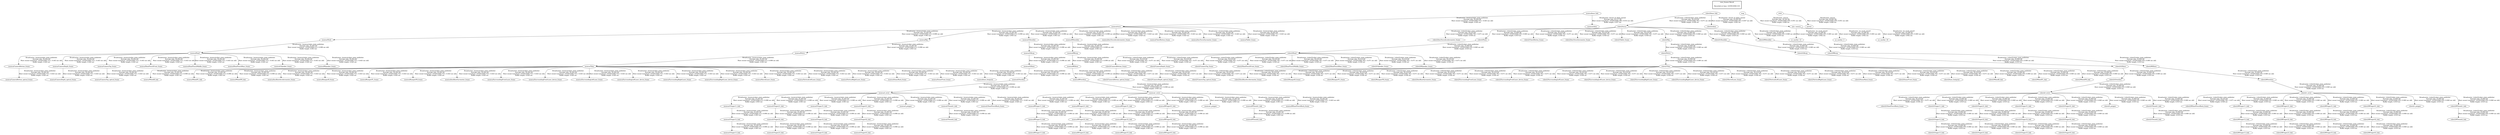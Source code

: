 digraph G {
"monica/Neck" -> "monica/Head"[label="Broadcaster: /monica/robot_state_publisher\nAverage rate: 25.293 Hz\nMost recent transform: 1435914560.212 ( 0.098 sec old)\nBuffer length: 4.903 sec\n"];
"monica/torso" -> "monica/Neck"[label="Broadcaster: /monica/robot_state_publisher\nAverage rate: 25.293 Hz\nMost recent transform: 1435914560.212 ( 0.098 sec old)\nBuffer length: 4.903 sec\n"];
"monica/base_link" -> "monica/torso"[label="Broadcaster: /monica/robot_state_publisher\nAverage rate: 50.202 Hz\nMost recent transform: 1435914560.753 ( -0.443 sec old)\nBuffer length: 4.920 sec\n"];
"monica/Hip" -> "monica/Pelvis"[label="Broadcaster: /monica/robot_state_publisher\nAverage rate: 25.293 Hz\nMost recent transform: 1435914560.212 ( 0.098 sec old)\nBuffer length: 4.903 sec\n"];
"monica/torso" -> "monica/Hip"[label="Broadcaster: /monica/robot_state_publisher\nAverage rate: 25.293 Hz\nMost recent transform: 1435914560.212 ( 0.098 sec old)\nBuffer length: 4.903 sec\n"];
"monica/Pelvis" -> "monica/Tibia"[label="Broadcaster: /monica/robot_state_publisher\nAverage rate: 25.293 Hz\nMost recent transform: 1435914560.212 ( 0.098 sec old)\nBuffer length: 4.903 sec\n"];
"monica/LElbow" -> "monica/LForeArm"[label="Broadcaster: /monica/robot_state_publisher\nAverage rate: 25.293 Hz\nMost recent transform: 1435914560.212 ( 0.098 sec old)\nBuffer length: 4.903 sec\n"];
"monica/LBicep" -> "monica/LElbow"[label="Broadcaster: /monica/robot_state_publisher\nAverage rate: 25.293 Hz\nMost recent transform: 1435914560.212 ( 0.098 sec old)\nBuffer length: 4.903 sec\n"];
"monica/LShoulder" -> "monica/LBicep"[label="Broadcaster: /monica/robot_state_publisher\nAverage rate: 25.293 Hz\nMost recent transform: 1435914560.212 ( 0.098 sec old)\nBuffer length: 4.903 sec\n"];
"monica/l_wrist" -> "monica/LFinger11_link"[label="Broadcaster: /monica/robot_state_publisher\nAverage rate: 25.293 Hz\nMost recent transform: 1435914560.212 ( 0.098 sec old)\nBuffer length: 4.903 sec\n"];
"monica/LForeArm" -> "monica/l_wrist"[label="Broadcaster: /monica/robot_state_publisher\nAverage rate: 25.293 Hz\nMost recent transform: 1435914560.212 ( 0.098 sec old)\nBuffer length: 4.903 sec\n"];
"monica/LFinger11_link" -> "monica/LFinger12_link"[label="Broadcaster: /monica/robot_state_publisher\nAverage rate: 25.293 Hz\nMost recent transform: 1435914560.212 ( 0.098 sec old)\nBuffer length: 4.903 sec\n"];
"monica/LFinger12_link" -> "monica/LFinger13_link"[label="Broadcaster: /monica/robot_state_publisher\nAverage rate: 25.293 Hz\nMost recent transform: 1435914560.212 ( 0.098 sec old)\nBuffer length: 4.903 sec\n"];
"monica/l_wrist" -> "monica/LFinger21_link"[label="Broadcaster: /monica/robot_state_publisher\nAverage rate: 25.293 Hz\nMost recent transform: 1435914560.212 ( 0.098 sec old)\nBuffer length: 4.903 sec\n"];
"monica/LFinger21_link" -> "monica/LFinger22_link"[label="Broadcaster: /monica/robot_state_publisher\nAverage rate: 25.293 Hz\nMost recent transform: 1435914560.212 ( 0.098 sec old)\nBuffer length: 4.903 sec\n"];
"monica/LFinger22_link" -> "monica/LFinger23_link"[label="Broadcaster: /monica/robot_state_publisher\nAverage rate: 25.293 Hz\nMost recent transform: 1435914560.212 ( 0.098 sec old)\nBuffer length: 4.903 sec\n"];
"monica/l_wrist" -> "monica/LFinger31_link"[label="Broadcaster: /monica/robot_state_publisher\nAverage rate: 25.293 Hz\nMost recent transform: 1435914560.212 ( 0.098 sec old)\nBuffer length: 4.903 sec\n"];
"monica/LFinger31_link" -> "monica/LFinger32_link"[label="Broadcaster: /monica/robot_state_publisher\nAverage rate: 25.293 Hz\nMost recent transform: 1435914560.212 ( 0.098 sec old)\nBuffer length: 4.903 sec\n"];
"monica/LFinger32_link" -> "monica/LFinger33_link"[label="Broadcaster: /monica/robot_state_publisher\nAverage rate: 25.293 Hz\nMost recent transform: 1435914560.212 ( 0.098 sec old)\nBuffer length: 4.903 sec\n"];
"monica/l_wrist" -> "monica/LFinger41_link"[label="Broadcaster: /monica/robot_state_publisher\nAverage rate: 25.293 Hz\nMost recent transform: 1435914560.212 ( 0.098 sec old)\nBuffer length: 4.903 sec\n"];
"monica/LFinger41_link" -> "monica/LFinger42_link"[label="Broadcaster: /monica/robot_state_publisher\nAverage rate: 25.293 Hz\nMost recent transform: 1435914560.212 ( 0.098 sec old)\nBuffer length: 4.903 sec\n"];
"monica/LFinger42_link" -> "monica/LFinger43_link"[label="Broadcaster: /monica/robot_state_publisher\nAverage rate: 25.293 Hz\nMost recent transform: 1435914560.212 ( 0.098 sec old)\nBuffer length: 4.903 sec\n"];
"monica/l_wrist" -> "monica/l_gripper"[label="Broadcaster: /monica/robot_state_publisher\nAverage rate: 25.293 Hz\nMost recent transform: 1435914560.212 ( 0.098 sec old)\nBuffer length: 4.903 sec\n"];
"monica/torso" -> "monica/LShoulder"[label="Broadcaster: /monica/robot_state_publisher\nAverage rate: 25.293 Hz\nMost recent transform: 1435914560.212 ( 0.098 sec old)\nBuffer length: 4.903 sec\n"];
"monica/l_wrist" -> "monica/LThumb1_link"[label="Broadcaster: /monica/robot_state_publisher\nAverage rate: 25.293 Hz\nMost recent transform: 1435914560.212 ( 0.098 sec old)\nBuffer length: 4.903 sec\n"];
"monica/LThumb1_link" -> "monica/LThumb2_link"[label="Broadcaster: /monica/robot_state_publisher\nAverage rate: 25.293 Hz\nMost recent transform: 1435914560.212 ( 0.098 sec old)\nBuffer length: 4.903 sec\n"];
"monica/RElbow" -> "monica/RForeArm"[label="Broadcaster: /monica/robot_state_publisher\nAverage rate: 25.293 Hz\nMost recent transform: 1435914560.212 ( 0.098 sec old)\nBuffer length: 4.903 sec\n"];
"monica/RBicep" -> "monica/RElbow"[label="Broadcaster: /monica/robot_state_publisher\nAverage rate: 25.293 Hz\nMost recent transform: 1435914560.212 ( 0.098 sec old)\nBuffer length: 4.903 sec\n"];
"monica/RShoulder" -> "monica/RBicep"[label="Broadcaster: /monica/robot_state_publisher\nAverage rate: 25.293 Hz\nMost recent transform: 1435914560.212 ( 0.098 sec old)\nBuffer length: 4.903 sec\n"];
"monica/r_wrist" -> "monica/RFinger11_link"[label="Broadcaster: /monica/robot_state_publisher\nAverage rate: 25.293 Hz\nMost recent transform: 1435914560.212 ( 0.098 sec old)\nBuffer length: 4.903 sec\n"];
"monica/RForeArm" -> "monica/r_wrist"[label="Broadcaster: /monica/robot_state_publisher\nAverage rate: 25.293 Hz\nMost recent transform: 1435914560.212 ( 0.098 sec old)\nBuffer length: 4.903 sec\n"];
"monica/RFinger11_link" -> "monica/RFinger12_link"[label="Broadcaster: /monica/robot_state_publisher\nAverage rate: 25.293 Hz\nMost recent transform: 1435914560.212 ( 0.098 sec old)\nBuffer length: 4.903 sec\n"];
"monica/RFinger12_link" -> "monica/RFinger13_link"[label="Broadcaster: /monica/robot_state_publisher\nAverage rate: 25.293 Hz\nMost recent transform: 1435914560.212 ( 0.098 sec old)\nBuffer length: 4.903 sec\n"];
"monica/r_wrist" -> "monica/RFinger21_link"[label="Broadcaster: /monica/robot_state_publisher\nAverage rate: 25.293 Hz\nMost recent transform: 1435914560.212 ( 0.098 sec old)\nBuffer length: 4.903 sec\n"];
"monica/RFinger21_link" -> "monica/RFinger22_link"[label="Broadcaster: /monica/robot_state_publisher\nAverage rate: 25.293 Hz\nMost recent transform: 1435914560.212 ( 0.098 sec old)\nBuffer length: 4.903 sec\n"];
"monica/RFinger22_link" -> "monica/RFinger23_link"[label="Broadcaster: /monica/robot_state_publisher\nAverage rate: 25.293 Hz\nMost recent transform: 1435914560.212 ( 0.098 sec old)\nBuffer length: 4.903 sec\n"];
"monica/r_wrist" -> "monica/RFinger31_link"[label="Broadcaster: /monica/robot_state_publisher\nAverage rate: 25.293 Hz\nMost recent transform: 1435914560.212 ( 0.098 sec old)\nBuffer length: 4.903 sec\n"];
"monica/RFinger31_link" -> "monica/RFinger32_link"[label="Broadcaster: /monica/robot_state_publisher\nAverage rate: 25.293 Hz\nMost recent transform: 1435914560.212 ( 0.098 sec old)\nBuffer length: 4.903 sec\n"];
"monica/RFinger32_link" -> "monica/RFinger33_link"[label="Broadcaster: /monica/robot_state_publisher\nAverage rate: 25.293 Hz\nMost recent transform: 1435914560.212 ( 0.098 sec old)\nBuffer length: 4.903 sec\n"];
"monica/r_wrist" -> "monica/RFinger41_link"[label="Broadcaster: /monica/robot_state_publisher\nAverage rate: 25.293 Hz\nMost recent transform: 1435914560.212 ( 0.098 sec old)\nBuffer length: 4.903 sec\n"];
"monica/RFinger41_link" -> "monica/RFinger42_link"[label="Broadcaster: /monica/robot_state_publisher\nAverage rate: 25.293 Hz\nMost recent transform: 1435914560.212 ( 0.098 sec old)\nBuffer length: 4.903 sec\n"];
"monica/RFinger42_link" -> "monica/RFinger43_link"[label="Broadcaster: /monica/robot_state_publisher\nAverage rate: 25.293 Hz\nMost recent transform: 1435914560.212 ( 0.098 sec old)\nBuffer length: 4.903 sec\n"];
"monica/r_wrist" -> "monica/r_gripper"[label="Broadcaster: /monica/robot_state_publisher\nAverage rate: 25.293 Hz\nMost recent transform: 1435914560.212 ( 0.098 sec old)\nBuffer length: 4.903 sec\n"];
"monica/torso" -> "monica/RShoulder"[label="Broadcaster: /monica/robot_state_publisher\nAverage rate: 25.293 Hz\nMost recent transform: 1435914560.212 ( 0.098 sec old)\nBuffer length: 4.903 sec\n"];
"monica/r_wrist" -> "monica/RThumb1_link"[label="Broadcaster: /monica/robot_state_publisher\nAverage rate: 25.293 Hz\nMost recent transform: 1435914560.212 ( 0.098 sec old)\nBuffer length: 4.903 sec\n"];
"monica/RThumb1_link" -> "monica/RThumb2_link"[label="Broadcaster: /monica/robot_state_publisher\nAverage rate: 25.293 Hz\nMost recent transform: 1435914560.212 ( 0.098 sec old)\nBuffer length: 4.903 sec\n"];
"monica/Tibia" -> "monica/WheelB_link"[label="Broadcaster: /monica/robot_state_publisher\nAverage rate: 25.293 Hz\nMost recent transform: 1435914560.212 ( 0.098 sec old)\nBuffer length: 4.903 sec\n"];
"monica/Tibia" -> "monica/WheelFL_link"[label="Broadcaster: /monica/robot_state_publisher\nAverage rate: 25.293 Hz\nMost recent transform: 1435914560.212 ( 0.098 sec old)\nBuffer length: 4.903 sec\n"];
"monica/Tibia" -> "monica/WheelFR_link"[label="Broadcaster: /monica/robot_state_publisher\nAverage rate: 25.293 Hz\nMost recent transform: 1435914560.212 ( 0.098 sec old)\nBuffer length: 4.903 sec\n"];
"monica/Tibia" -> "monica/ImuBaseAccelerometer_frame"[label="Broadcaster: /monica/robot_state_publisher\nAverage rate: 50.202 Hz\nMost recent transform: 1435914560.753 ( -0.443 sec old)\nBuffer length: 4.920 sec\n"];
"monica/torso" -> "monica/ImuTorsoAccelerometer_frame"[label="Broadcaster: /monica/robot_state_publisher\nAverage rate: 50.202 Hz\nMost recent transform: 1435914560.753 ( -0.443 sec old)\nBuffer length: 4.920 sec\n"];
"monica/Tibia" -> "monica/BumperB_frame"[label="Broadcaster: /monica/robot_state_publisher\nAverage rate: 50.202 Hz\nMost recent transform: 1435914560.753 ( -0.443 sec old)\nBuffer length: 4.920 sec\n"];
"monica/Tibia" -> "monica/BumperFL_frame"[label="Broadcaster: /monica/robot_state_publisher\nAverage rate: 50.202 Hz\nMost recent transform: 1435914560.753 ( -0.443 sec old)\nBuffer length: 4.920 sec\n"];
"monica/Tibia" -> "monica/BumperFR_frame"[label="Broadcaster: /monica/robot_state_publisher\nAverage rate: 50.202 Hz\nMost recent transform: 1435914560.753 ( -0.443 sec old)\nBuffer length: 4.920 sec\n"];
"monica/CameraBottom_frame" -> "monica/CameraBottom_optical_frame"[label="Broadcaster: /monica/robot_state_publisher\nAverage rate: 50.202 Hz\nMost recent transform: 1435914560.753 ( -0.443 sec old)\nBuffer length: 4.920 sec\n"];
"monica/Head" -> "monica/CameraBottom_frame"[label="Broadcaster: /monica/robot_state_publisher\nAverage rate: 50.202 Hz\nMost recent transform: 1435914560.753 ( -0.443 sec old)\nBuffer length: 4.920 sec\n"];
"monica/CameraDepth_frame" -> "monica/CameraDepth_optical_frame"[label="Broadcaster: /monica/robot_state_publisher\nAverage rate: 50.202 Hz\nMost recent transform: 1435914560.753 ( -0.443 sec old)\nBuffer length: 4.920 sec\n"];
"monica/Head" -> "monica/CameraDepth_frame"[label="Broadcaster: /monica/robot_state_publisher\nAverage rate: 50.202 Hz\nMost recent transform: 1435914560.753 ( -0.443 sec old)\nBuffer length: 4.920 sec\n"];
"monica/CameraTop_frame" -> "monica/CameraTop_optical_frame"[label="Broadcaster: /monica/robot_state_publisher\nAverage rate: 50.202 Hz\nMost recent transform: 1435914560.753 ( -0.443 sec old)\nBuffer length: 4.920 sec\n"];
"monica/Head" -> "monica/CameraTop_frame"[label="Broadcaster: /monica/robot_state_publisher\nAverage rate: 50.202 Hz\nMost recent transform: 1435914560.753 ( -0.443 sec old)\nBuffer length: 4.920 sec\n"];
"monica/torso" -> "monica/ChestButton_frame"[label="Broadcaster: /monica/robot_state_publisher\nAverage rate: 50.202 Hz\nMost recent transform: 1435914560.753 ( -0.443 sec old)\nBuffer length: 4.920 sec\n"];
"monica/Tibia" -> "monica/ImuBaseGyrometer_frame"[label="Broadcaster: /monica/robot_state_publisher\nAverage rate: 50.202 Hz\nMost recent transform: 1435914560.753 ( -0.443 sec old)\nBuffer length: 4.920 sec\n"];
"monica/torso" -> "monica/ImuTorsoGyrometer_frame"[label="Broadcaster: /monica/robot_state_publisher\nAverage rate: 50.202 Hz\nMost recent transform: 1435914560.753 ( -0.443 sec old)\nBuffer length: 4.920 sec\n"];
"monica/Head" -> "monica/HeadTouchFront_frame"[label="Broadcaster: /monica/robot_state_publisher\nAverage rate: 50.202 Hz\nMost recent transform: 1435914560.753 ( -0.443 sec old)\nBuffer length: 4.920 sec\n"];
"monica/Head" -> "monica/HeadTouchMiddle_frame"[label="Broadcaster: /monica/robot_state_publisher\nAverage rate: 50.202 Hz\nMost recent transform: 1435914560.753 ( -0.443 sec old)\nBuffer length: 4.920 sec\n"];
"monica/Head" -> "monica/HeadTouchRear_frame"[label="Broadcaster: /monica/robot_state_publisher\nAverage rate: 50.202 Hz\nMost recent transform: 1435914560.753 ( -0.443 sec old)\nBuffer length: 4.920 sec\n"];
"monica/l_wrist" -> "monica/LHandTouchBack_frame"[label="Broadcaster: /monica/robot_state_publisher\nAverage rate: 50.202 Hz\nMost recent transform: 1435914560.753 ( -0.443 sec old)\nBuffer length: 4.920 sec\n"];
"monica/Tibia" -> "monica/SurroundingFrontLaser_frame"[label="Broadcaster: /monica/robot_state_publisher\nAverage rate: 50.202 Hz\nMost recent transform: 1435914560.753 ( -0.443 sec old)\nBuffer length: 4.920 sec\n"];
"monica/Tibia" -> "monica/SurroundingFrontLaser_device_frame"[label="Broadcaster: /monica/robot_state_publisher\nAverage rate: 50.202 Hz\nMost recent transform: 1435914560.753 ( -0.443 sec old)\nBuffer length: 4.920 sec\n"];
"monica/Tibia" -> "monica/SurroundingLeftLaser_frame"[label="Broadcaster: /monica/robot_state_publisher\nAverage rate: 50.202 Hz\nMost recent transform: 1435914560.753 ( -0.443 sec old)\nBuffer length: 4.920 sec\n"];
"monica/Tibia" -> "monica/SurroundingLeftLaser_device_frame"[label="Broadcaster: /monica/robot_state_publisher\nAverage rate: 50.202 Hz\nMost recent transform: 1435914560.753 ( -0.443 sec old)\nBuffer length: 4.920 sec\n"];
"monica/Tibia" -> "monica/SurroundingRightLaser_frame"[label="Broadcaster: /monica/robot_state_publisher\nAverage rate: 50.202 Hz\nMost recent transform: 1435914560.753 ( -0.443 sec old)\nBuffer length: 4.920 sec\n"];
"monica/Tibia" -> "monica/SurroundingRightLaser_device_frame"[label="Broadcaster: /monica/robot_state_publisher\nAverage rate: 50.202 Hz\nMost recent transform: 1435914560.753 ( -0.443 sec old)\nBuffer length: 4.920 sec\n"];
"monica/Tibia" -> "monica/ShovelLaser_frame"[label="Broadcaster: /monica/robot_state_publisher\nAverage rate: 50.202 Hz\nMost recent transform: 1435914560.753 ( -0.443 sec old)\nBuffer length: 4.920 sec\n"];
"monica/Tibia" -> "monica/VerticalLeftLaser_frame"[label="Broadcaster: /monica/robot_state_publisher\nAverage rate: 50.202 Hz\nMost recent transform: 1435914560.753 ( -0.443 sec old)\nBuffer length: 4.920 sec\n"];
"monica/Tibia" -> "monica/VerticalRightLaser_frame"[label="Broadcaster: /monica/robot_state_publisher\nAverage rate: 50.202 Hz\nMost recent transform: 1435914560.753 ( -0.443 sec old)\nBuffer length: 4.920 sec\n"];
"monica/r_wrist" -> "monica/RHandTouchBack_frame"[label="Broadcaster: /monica/robot_state_publisher\nAverage rate: 50.202 Hz\nMost recent transform: 1435914560.753 ( -0.443 sec old)\nBuffer length: 4.920 sec\n"];
"monica/Tibia" -> "monica/SonarBack_frame"[label="Broadcaster: /monica/robot_state_publisher\nAverage rate: 50.202 Hz\nMost recent transform: 1435914560.753 ( -0.443 sec old)\nBuffer length: 4.920 sec\n"];
"monica/Tibia" -> "monica/SonarFront_frame"[label="Broadcaster: /monica/robot_state_publisher\nAverage rate: 50.202 Hz\nMost recent transform: 1435914560.753 ( -0.443 sec old)\nBuffer length: 4.920 sec\n"];
"monica/Head" -> "monica/LSpeaker_frame"[label="Broadcaster: /monica/robot_state_publisher\nAverage rate: 50.202 Hz\nMost recent transform: 1435914560.753 ( -0.443 sec old)\nBuffer length: 4.920 sec\n"];
"monica/Head" -> "monica/RSpeaker_frame"[label="Broadcaster: /monica/robot_state_publisher\nAverage rate: 50.202 Hz\nMost recent transform: 1435914560.753 ( -0.443 sec old)\nBuffer length: 4.920 sec\n"];
"monica/torso" -> "monica/Tablet_frame"[label="Broadcaster: /monica/robot_state_publisher\nAverage rate: 50.202 Hz\nMost recent transform: 1435914560.753 ( -0.443 sec old)\nBuffer length: 4.920 sec\n"];
"monica/Tibia" -> "monica/base_footprint"[label="Broadcaster: /monica/robot_state_publisher\nAverage rate: 50.202 Hz\nMost recent transform: 1435914560.753 ( -0.443 sec old)\nBuffer length: 4.920 sec\n"];
"robot2/Tibia" -> "robot2/ImuBaseAccelerometer_frame"[label="Broadcaster: /robot2/robot_state_publisher\nAverage rate: 50.219 Hz\nMost recent transform: 1435914560.782 ( -0.471 sec old)\nBuffer length: 4.938 sec\n"];
"robot2/Pelvis" -> "robot2/Tibia"[label="Broadcaster: /robot2/robot_state_publisher\nAverage rate: 25.004 Hz\nMost recent transform: 1435914560.250 ( 0.060 sec old)\nBuffer length: 4.919 sec\n"];
"robot2/torso" -> "robot2/ImuTorsoAccelerometer_frame"[label="Broadcaster: /robot2/robot_state_publisher\nAverage rate: 50.219 Hz\nMost recent transform: 1435914560.782 ( -0.471 sec old)\nBuffer length: 4.938 sec\n"];
"robot2/base_link" -> "robot2/torso"[label="Broadcaster: /robot2/robot_state_publisher\nAverage rate: 50.219 Hz\nMost recent transform: 1435914560.782 ( -0.471 sec old)\nBuffer length: 4.938 sec\n"];
"robot2/Tibia" -> "robot2/BumperB_frame"[label="Broadcaster: /robot2/robot_state_publisher\nAverage rate: 50.219 Hz\nMost recent transform: 1435914560.782 ( -0.471 sec old)\nBuffer length: 4.938 sec\n"];
"robot2/Tibia" -> "robot2/BumperFL_frame"[label="Broadcaster: /robot2/robot_state_publisher\nAverage rate: 50.219 Hz\nMost recent transform: 1435914560.782 ( -0.471 sec old)\nBuffer length: 4.938 sec\n"];
"robot2/Tibia" -> "robot2/BumperFR_frame"[label="Broadcaster: /robot2/robot_state_publisher\nAverage rate: 50.219 Hz\nMost recent transform: 1435914560.782 ( -0.471 sec old)\nBuffer length: 4.938 sec\n"];
"robot2/CameraBottom_frame" -> "robot2/CameraBottom_optical_frame"[label="Broadcaster: /robot2/robot_state_publisher\nAverage rate: 50.219 Hz\nMost recent transform: 1435914560.782 ( -0.471 sec old)\nBuffer length: 4.938 sec\n"];
"robot2/Head" -> "robot2/CameraBottom_frame"[label="Broadcaster: /robot2/robot_state_publisher\nAverage rate: 50.219 Hz\nMost recent transform: 1435914560.782 ( -0.471 sec old)\nBuffer length: 4.938 sec\n"];
"robot2/Neck" -> "robot2/Head"[label="Broadcaster: /robot2/robot_state_publisher\nAverage rate: 25.004 Hz\nMost recent transform: 1435914560.250 ( 0.060 sec old)\nBuffer length: 4.919 sec\n"];
"robot2/CameraDepth_frame" -> "robot2/CameraDepth_optical_frame"[label="Broadcaster: /robot2/robot_state_publisher\nAverage rate: 50.219 Hz\nMost recent transform: 1435914560.782 ( -0.471 sec old)\nBuffer length: 4.938 sec\n"];
"robot2/Head" -> "robot2/CameraDepth_frame"[label="Broadcaster: /robot2/robot_state_publisher\nAverage rate: 50.219 Hz\nMost recent transform: 1435914560.782 ( -0.471 sec old)\nBuffer length: 4.938 sec\n"];
"robot2/CameraTop_frame" -> "robot2/CameraTop_optical_frame"[label="Broadcaster: /robot2/robot_state_publisher\nAverage rate: 50.219 Hz\nMost recent transform: 1435914560.782 ( -0.471 sec old)\nBuffer length: 4.938 sec\n"];
"robot2/Head" -> "robot2/CameraTop_frame"[label="Broadcaster: /robot2/robot_state_publisher\nAverage rate: 50.219 Hz\nMost recent transform: 1435914560.782 ( -0.471 sec old)\nBuffer length: 4.938 sec\n"];
"robot2/torso" -> "robot2/ChestButton_frame"[label="Broadcaster: /robot2/robot_state_publisher\nAverage rate: 50.219 Hz\nMost recent transform: 1435914560.782 ( -0.471 sec old)\nBuffer length: 4.938 sec\n"];
"robot2/Tibia" -> "robot2/ImuBaseGyrometer_frame"[label="Broadcaster: /robot2/robot_state_publisher\nAverage rate: 50.219 Hz\nMost recent transform: 1435914560.782 ( -0.471 sec old)\nBuffer length: 4.938 sec\n"];
"robot2/torso" -> "robot2/ImuTorsoGyrometer_frame"[label="Broadcaster: /robot2/robot_state_publisher\nAverage rate: 50.219 Hz\nMost recent transform: 1435914560.782 ( -0.471 sec old)\nBuffer length: 4.938 sec\n"];
"robot2/Head" -> "robot2/HeadTouchFront_frame"[label="Broadcaster: /robot2/robot_state_publisher\nAverage rate: 50.219 Hz\nMost recent transform: 1435914560.782 ( -0.471 sec old)\nBuffer length: 4.938 sec\n"];
"robot2/Head" -> "robot2/HeadTouchMiddle_frame"[label="Broadcaster: /robot2/robot_state_publisher\nAverage rate: 50.219 Hz\nMost recent transform: 1435914560.782 ( -0.471 sec old)\nBuffer length: 4.938 sec\n"];
"robot2/Head" -> "robot2/HeadTouchRear_frame"[label="Broadcaster: /robot2/robot_state_publisher\nAverage rate: 50.219 Hz\nMost recent transform: 1435914560.782 ( -0.471 sec old)\nBuffer length: 4.938 sec\n"];
"robot2/l_wrist" -> "robot2/LHandTouchBack_frame"[label="Broadcaster: /robot2/robot_state_publisher\nAverage rate: 50.219 Hz\nMost recent transform: 1435914560.782 ( -0.471 sec old)\nBuffer length: 4.938 sec\n"];
"robot2/LForeArm" -> "robot2/l_wrist"[label="Broadcaster: /robot2/robot_state_publisher\nAverage rate: 25.004 Hz\nMost recent transform: 1435914560.250 ( 0.060 sec old)\nBuffer length: 4.919 sec\n"];
"robot2/Tibia" -> "robot2/SurroundingFrontLaser_frame"[label="Broadcaster: /robot2/robot_state_publisher\nAverage rate: 50.219 Hz\nMost recent transform: 1435914560.782 ( -0.471 sec old)\nBuffer length: 4.938 sec\n"];
"robot2/Tibia" -> "robot2/SurroundingFrontLaser_device_frame"[label="Broadcaster: /robot2/robot_state_publisher\nAverage rate: 50.219 Hz\nMost recent transform: 1435914560.782 ( -0.471 sec old)\nBuffer length: 4.938 sec\n"];
"robot2/Tibia" -> "robot2/SurroundingLeftLaser_frame"[label="Broadcaster: /robot2/robot_state_publisher\nAverage rate: 50.219 Hz\nMost recent transform: 1435914560.782 ( -0.471 sec old)\nBuffer length: 4.938 sec\n"];
"robot2/Tibia" -> "robot2/SurroundingLeftLaser_device_frame"[label="Broadcaster: /robot2/robot_state_publisher\nAverage rate: 50.219 Hz\nMost recent transform: 1435914560.782 ( -0.471 sec old)\nBuffer length: 4.938 sec\n"];
"robot2/Tibia" -> "robot2/SurroundingRightLaser_frame"[label="Broadcaster: /robot2/robot_state_publisher\nAverage rate: 50.219 Hz\nMost recent transform: 1435914560.782 ( -0.471 sec old)\nBuffer length: 4.938 sec\n"];
"robot2/Tibia" -> "robot2/SurroundingRightLaser_device_frame"[label="Broadcaster: /robot2/robot_state_publisher\nAverage rate: 50.219 Hz\nMost recent transform: 1435914560.782 ( -0.471 sec old)\nBuffer length: 4.938 sec\n"];
"robot2/Tibia" -> "robot2/ShovelLaser_frame"[label="Broadcaster: /robot2/robot_state_publisher\nAverage rate: 50.219 Hz\nMost recent transform: 1435914560.782 ( -0.471 sec old)\nBuffer length: 4.938 sec\n"];
"robot2/Tibia" -> "robot2/VerticalLeftLaser_frame"[label="Broadcaster: /robot2/robot_state_publisher\nAverage rate: 50.219 Hz\nMost recent transform: 1435914560.782 ( -0.471 sec old)\nBuffer length: 4.938 sec\n"];
"robot2/Tibia" -> "robot2/VerticalRightLaser_frame"[label="Broadcaster: /robot2/robot_state_publisher\nAverage rate: 50.219 Hz\nMost recent transform: 1435914560.782 ( -0.471 sec old)\nBuffer length: 4.938 sec\n"];
"robot2/r_wrist" -> "robot2/RHandTouchBack_frame"[label="Broadcaster: /robot2/robot_state_publisher\nAverage rate: 50.219 Hz\nMost recent transform: 1435914560.782 ( -0.471 sec old)\nBuffer length: 4.938 sec\n"];
"robot2/RForeArm" -> "robot2/r_wrist"[label="Broadcaster: /robot2/robot_state_publisher\nAverage rate: 25.004 Hz\nMost recent transform: 1435914560.250 ( 0.060 sec old)\nBuffer length: 4.919 sec\n"];
"robot2/Tibia" -> "robot2/SonarBack_frame"[label="Broadcaster: /robot2/robot_state_publisher\nAverage rate: 50.219 Hz\nMost recent transform: 1435914560.782 ( -0.471 sec old)\nBuffer length: 4.938 sec\n"];
"robot2/Tibia" -> "robot2/SonarFront_frame"[label="Broadcaster: /robot2/robot_state_publisher\nAverage rate: 50.219 Hz\nMost recent transform: 1435914560.782 ( -0.471 sec old)\nBuffer length: 4.938 sec\n"];
"robot2/Head" -> "robot2/LSpeaker_frame"[label="Broadcaster: /robot2/robot_state_publisher\nAverage rate: 50.219 Hz\nMost recent transform: 1435914560.782 ( -0.471 sec old)\nBuffer length: 4.938 sec\n"];
"robot2/Head" -> "robot2/RSpeaker_frame"[label="Broadcaster: /robot2/robot_state_publisher\nAverage rate: 50.219 Hz\nMost recent transform: 1435914560.782 ( -0.471 sec old)\nBuffer length: 4.938 sec\n"];
"robot2/torso" -> "robot2/Tablet_frame"[label="Broadcaster: /robot2/robot_state_publisher\nAverage rate: 50.219 Hz\nMost recent transform: 1435914560.782 ( -0.471 sec old)\nBuffer length: 4.938 sec\n"];
"robot2/Tibia" -> "robot2/base_footprint"[label="Broadcaster: /robot2/robot_state_publisher\nAverage rate: 50.219 Hz\nMost recent transform: 1435914560.782 ( -0.471 sec old)\nBuffer length: 4.938 sec\n"];
"monica/base_link" -> "monica/odom"[label="Broadcaster: /invert_tf_odom_parent\nAverage rate: 25.117 Hz\nMost recent transform: 1435914560.296 ( 0.014 sec old)\nBuffer length: 4.937 sec\n"];
"robot2/torso" -> "robot2/Neck"[label="Broadcaster: /robot2/robot_state_publisher\nAverage rate: 25.004 Hz\nMost recent transform: 1435914560.250 ( 0.060 sec old)\nBuffer length: 4.919 sec\n"];
"robot2/Hip" -> "robot2/Pelvis"[label="Broadcaster: /robot2/robot_state_publisher\nAverage rate: 25.004 Hz\nMost recent transform: 1435914560.250 ( 0.060 sec old)\nBuffer length: 4.919 sec\n"];
"robot2/torso" -> "robot2/Hip"[label="Broadcaster: /robot2/robot_state_publisher\nAverage rate: 25.004 Hz\nMost recent transform: 1435914560.250 ( 0.060 sec old)\nBuffer length: 4.919 sec\n"];
"robot2/LElbow" -> "robot2/LForeArm"[label="Broadcaster: /robot2/robot_state_publisher\nAverage rate: 25.004 Hz\nMost recent transform: 1435914560.250 ( 0.060 sec old)\nBuffer length: 4.919 sec\n"];
"robot2/LBicep" -> "robot2/LElbow"[label="Broadcaster: /robot2/robot_state_publisher\nAverage rate: 25.004 Hz\nMost recent transform: 1435914560.250 ( 0.060 sec old)\nBuffer length: 4.919 sec\n"];
"robot2/LShoulder" -> "robot2/LBicep"[label="Broadcaster: /robot2/robot_state_publisher\nAverage rate: 25.004 Hz\nMost recent transform: 1435914560.250 ( 0.060 sec old)\nBuffer length: 4.919 sec\n"];
"robot2/l_wrist" -> "robot2/LFinger11_link"[label="Broadcaster: /robot2/robot_state_publisher\nAverage rate: 25.004 Hz\nMost recent transform: 1435914560.250 ( 0.060 sec old)\nBuffer length: 4.919 sec\n"];
"robot2/LFinger11_link" -> "robot2/LFinger12_link"[label="Broadcaster: /robot2/robot_state_publisher\nAverage rate: 25.004 Hz\nMost recent transform: 1435914560.250 ( 0.060 sec old)\nBuffer length: 4.919 sec\n"];
"robot2/LFinger12_link" -> "robot2/LFinger13_link"[label="Broadcaster: /robot2/robot_state_publisher\nAverage rate: 25.004 Hz\nMost recent transform: 1435914560.250 ( 0.060 sec old)\nBuffer length: 4.919 sec\n"];
"robot2/l_wrist" -> "robot2/LFinger21_link"[label="Broadcaster: /robot2/robot_state_publisher\nAverage rate: 25.004 Hz\nMost recent transform: 1435914560.250 ( 0.060 sec old)\nBuffer length: 4.919 sec\n"];
"robot2/LFinger21_link" -> "robot2/LFinger22_link"[label="Broadcaster: /robot2/robot_state_publisher\nAverage rate: 25.004 Hz\nMost recent transform: 1435914560.250 ( 0.060 sec old)\nBuffer length: 4.919 sec\n"];
"robot2/LFinger22_link" -> "robot2/LFinger23_link"[label="Broadcaster: /robot2/robot_state_publisher\nAverage rate: 25.004 Hz\nMost recent transform: 1435914560.250 ( 0.060 sec old)\nBuffer length: 4.919 sec\n"];
"robot2/l_wrist" -> "robot2/LFinger31_link"[label="Broadcaster: /robot2/robot_state_publisher\nAverage rate: 25.004 Hz\nMost recent transform: 1435914560.250 ( 0.060 sec old)\nBuffer length: 4.919 sec\n"];
"robot2/LFinger31_link" -> "robot2/LFinger32_link"[label="Broadcaster: /robot2/robot_state_publisher\nAverage rate: 25.004 Hz\nMost recent transform: 1435914560.250 ( 0.060 sec old)\nBuffer length: 4.919 sec\n"];
"robot2/LFinger32_link" -> "robot2/LFinger33_link"[label="Broadcaster: /robot2/robot_state_publisher\nAverage rate: 25.004 Hz\nMost recent transform: 1435914560.250 ( 0.060 sec old)\nBuffer length: 4.919 sec\n"];
"robot2/l_wrist" -> "robot2/LFinger41_link"[label="Broadcaster: /robot2/robot_state_publisher\nAverage rate: 25.004 Hz\nMost recent transform: 1435914560.250 ( 0.060 sec old)\nBuffer length: 4.919 sec\n"];
"robot2/LFinger41_link" -> "robot2/LFinger42_link"[label="Broadcaster: /robot2/robot_state_publisher\nAverage rate: 25.004 Hz\nMost recent transform: 1435914560.250 ( 0.060 sec old)\nBuffer length: 4.919 sec\n"];
"robot2/LFinger42_link" -> "robot2/LFinger43_link"[label="Broadcaster: /robot2/robot_state_publisher\nAverage rate: 25.004 Hz\nMost recent transform: 1435914560.250 ( 0.060 sec old)\nBuffer length: 4.919 sec\n"];
"robot2/l_wrist" -> "robot2/l_gripper"[label="Broadcaster: /robot2/robot_state_publisher\nAverage rate: 25.004 Hz\nMost recent transform: 1435914560.250 ( 0.060 sec old)\nBuffer length: 4.919 sec\n"];
"robot2/torso" -> "robot2/LShoulder"[label="Broadcaster: /robot2/robot_state_publisher\nAverage rate: 25.004 Hz\nMost recent transform: 1435914560.250 ( 0.060 sec old)\nBuffer length: 4.919 sec\n"];
"robot2/l_wrist" -> "robot2/LThumb1_link"[label="Broadcaster: /robot2/robot_state_publisher\nAverage rate: 25.004 Hz\nMost recent transform: 1435914560.250 ( 0.060 sec old)\nBuffer length: 4.919 sec\n"];
"robot2/LThumb1_link" -> "robot2/LThumb2_link"[label="Broadcaster: /robot2/robot_state_publisher\nAverage rate: 25.004 Hz\nMost recent transform: 1435914560.250 ( 0.060 sec old)\nBuffer length: 4.919 sec\n"];
"robot2/RElbow" -> "robot2/RForeArm"[label="Broadcaster: /robot2/robot_state_publisher\nAverage rate: 25.004 Hz\nMost recent transform: 1435914560.250 ( 0.060 sec old)\nBuffer length: 4.919 sec\n"];
"robot2/RBicep" -> "robot2/RElbow"[label="Broadcaster: /robot2/robot_state_publisher\nAverage rate: 25.004 Hz\nMost recent transform: 1435914560.250 ( 0.060 sec old)\nBuffer length: 4.919 sec\n"];
"robot2/RShoulder" -> "robot2/RBicep"[label="Broadcaster: /robot2/robot_state_publisher\nAverage rate: 25.004 Hz\nMost recent transform: 1435914560.250 ( 0.060 sec old)\nBuffer length: 4.919 sec\n"];
"robot2/r_wrist" -> "robot2/RFinger11_link"[label="Broadcaster: /robot2/robot_state_publisher\nAverage rate: 25.004 Hz\nMost recent transform: 1435914560.250 ( 0.060 sec old)\nBuffer length: 4.919 sec\n"];
"robot2/RFinger11_link" -> "robot2/RFinger12_link"[label="Broadcaster: /robot2/robot_state_publisher\nAverage rate: 25.004 Hz\nMost recent transform: 1435914560.250 ( 0.060 sec old)\nBuffer length: 4.919 sec\n"];
"robot2/RFinger12_link" -> "robot2/RFinger13_link"[label="Broadcaster: /robot2/robot_state_publisher\nAverage rate: 25.004 Hz\nMost recent transform: 1435914560.250 ( 0.060 sec old)\nBuffer length: 4.919 sec\n"];
"robot2/r_wrist" -> "robot2/RFinger21_link"[label="Broadcaster: /robot2/robot_state_publisher\nAverage rate: 25.004 Hz\nMost recent transform: 1435914560.250 ( 0.060 sec old)\nBuffer length: 4.919 sec\n"];
"robot2/RFinger21_link" -> "robot2/RFinger22_link"[label="Broadcaster: /robot2/robot_state_publisher\nAverage rate: 25.004 Hz\nMost recent transform: 1435914560.250 ( 0.060 sec old)\nBuffer length: 4.919 sec\n"];
"robot2/RFinger22_link" -> "robot2/RFinger23_link"[label="Broadcaster: /robot2/robot_state_publisher\nAverage rate: 25.004 Hz\nMost recent transform: 1435914560.250 ( 0.060 sec old)\nBuffer length: 4.919 sec\n"];
"robot2/r_wrist" -> "robot2/RFinger31_link"[label="Broadcaster: /robot2/robot_state_publisher\nAverage rate: 25.004 Hz\nMost recent transform: 1435914560.250 ( 0.060 sec old)\nBuffer length: 4.919 sec\n"];
"robot2/RFinger31_link" -> "robot2/RFinger32_link"[label="Broadcaster: /robot2/robot_state_publisher\nAverage rate: 25.004 Hz\nMost recent transform: 1435914560.250 ( 0.060 sec old)\nBuffer length: 4.919 sec\n"];
"robot2/RFinger32_link" -> "robot2/RFinger33_link"[label="Broadcaster: /robot2/robot_state_publisher\nAverage rate: 25.004 Hz\nMost recent transform: 1435914560.250 ( 0.060 sec old)\nBuffer length: 4.919 sec\n"];
"robot2/r_wrist" -> "robot2/RFinger41_link"[label="Broadcaster: /robot2/robot_state_publisher\nAverage rate: 25.004 Hz\nMost recent transform: 1435914560.250 ( 0.060 sec old)\nBuffer length: 4.919 sec\n"];
"robot2/RFinger41_link" -> "robot2/RFinger42_link"[label="Broadcaster: /robot2/robot_state_publisher\nAverage rate: 25.004 Hz\nMost recent transform: 1435914560.250 ( 0.060 sec old)\nBuffer length: 4.919 sec\n"];
"robot2/RFinger42_link" -> "robot2/RFinger43_link"[label="Broadcaster: /robot2/robot_state_publisher\nAverage rate: 25.004 Hz\nMost recent transform: 1435914560.250 ( 0.060 sec old)\nBuffer length: 4.919 sec\n"];
"robot2/r_wrist" -> "robot2/r_gripper"[label="Broadcaster: /robot2/robot_state_publisher\nAverage rate: 25.004 Hz\nMost recent transform: 1435914560.250 ( 0.060 sec old)\nBuffer length: 4.919 sec\n"];
"robot2/torso" -> "robot2/RShoulder"[label="Broadcaster: /robot2/robot_state_publisher\nAverage rate: 25.004 Hz\nMost recent transform: 1435914560.250 ( 0.060 sec old)\nBuffer length: 4.919 sec\n"];
"robot2/r_wrist" -> "robot2/RThumb1_link"[label="Broadcaster: /robot2/robot_state_publisher\nAverage rate: 25.004 Hz\nMost recent transform: 1435914560.250 ( 0.060 sec old)\nBuffer length: 4.919 sec\n"];
"robot2/RThumb1_link" -> "robot2/RThumb2_link"[label="Broadcaster: /robot2/robot_state_publisher\nAverage rate: 25.004 Hz\nMost recent transform: 1435914560.250 ( 0.060 sec old)\nBuffer length: 4.919 sec\n"];
"robot2/Tibia" -> "robot2/WheelB_link"[label="Broadcaster: /robot2/robot_state_publisher\nAverage rate: 25.004 Hz\nMost recent transform: 1435914560.250 ( 0.060 sec old)\nBuffer length: 4.919 sec\n"];
"robot2/Tibia" -> "robot2/WheelFL_link"[label="Broadcaster: /robot2/robot_state_publisher\nAverage rate: 25.004 Hz\nMost recent transform: 1435914560.250 ( 0.060 sec old)\nBuffer length: 4.919 sec\n"];
"robot2/Tibia" -> "robot2/WheelFR_link"[label="Broadcaster: /robot2/robot_state_publisher\nAverage rate: 25.004 Hz\nMost recent transform: 1435914560.250 ( 0.060 sec old)\nBuffer length: 4.919 sec\n"];
"robot2/base_link" -> "robot2/odom"[label="Broadcaster: /invert_tf_odom_parent\nAverage rate: 25.293 Hz\nMost recent transform: 1435914560.263 ( 0.047 sec old)\nBuffer length: 4.902 sec\n"];
"axis_camera" -> "ar_marker_12"[label="Broadcaster: /ar_track_alvar0\nAverage rate: 10.200 Hz\nMost recent transform: 1435914560.245 ( 0.065 sec old)\nBuffer length: 4.902 sec\n"];
"map" -> "axis_camera"[label="Broadcaster: /server\nAverage rate: 30.322 Hz\nMost recent transform: 1435914560.259 ( 0.051 sec old)\nBuffer length: 4.848 sec\n"];
"axis_camera" -> "ar_marker_3"[label="Broadcaster: /ar_track_alvar0\nAverage rate: 10.200 Hz\nMost recent transform: 1435914560.245 ( 0.065 sec old)\nBuffer length: 4.902 sec\n"];
"axis_camera" -> "ar_marker_16"[label="Broadcaster: /ar_track_alvar0\nAverage rate: 10.200 Hz\nMost recent transform: 1435914560.245 ( 0.065 sec old)\nBuffer length: 4.902 sec\n"];
"child" -> "parent"[label="Broadcaster: /server\nAverage rate: 60.663 Hz\nMost recent transform: 1435914560.259 ( 0.051 sec old)\nBuffer length: 4.846 sec\n"];
edge [style=invis];
 subgraph cluster_legend { style=bold; color=black; label ="view_frames Result";
"Recorded at time: 1435914560.310"[ shape=plaintext ] ;
 }->"monica/base_link";
edge [style=invis];
 subgraph cluster_legend { style=bold; color=black; label ="view_frames Result";
"Recorded at time: 1435914560.310"[ shape=plaintext ] ;
 }->"robot2/base_link";
edge [style=invis];
 subgraph cluster_legend { style=bold; color=black; label ="view_frames Result";
"Recorded at time: 1435914560.310"[ shape=plaintext ] ;
 }->"map";
edge [style=invis];
 subgraph cluster_legend { style=bold; color=black; label ="view_frames Result";
"Recorded at time: 1435914560.310"[ shape=plaintext ] ;
 }->"child";
}